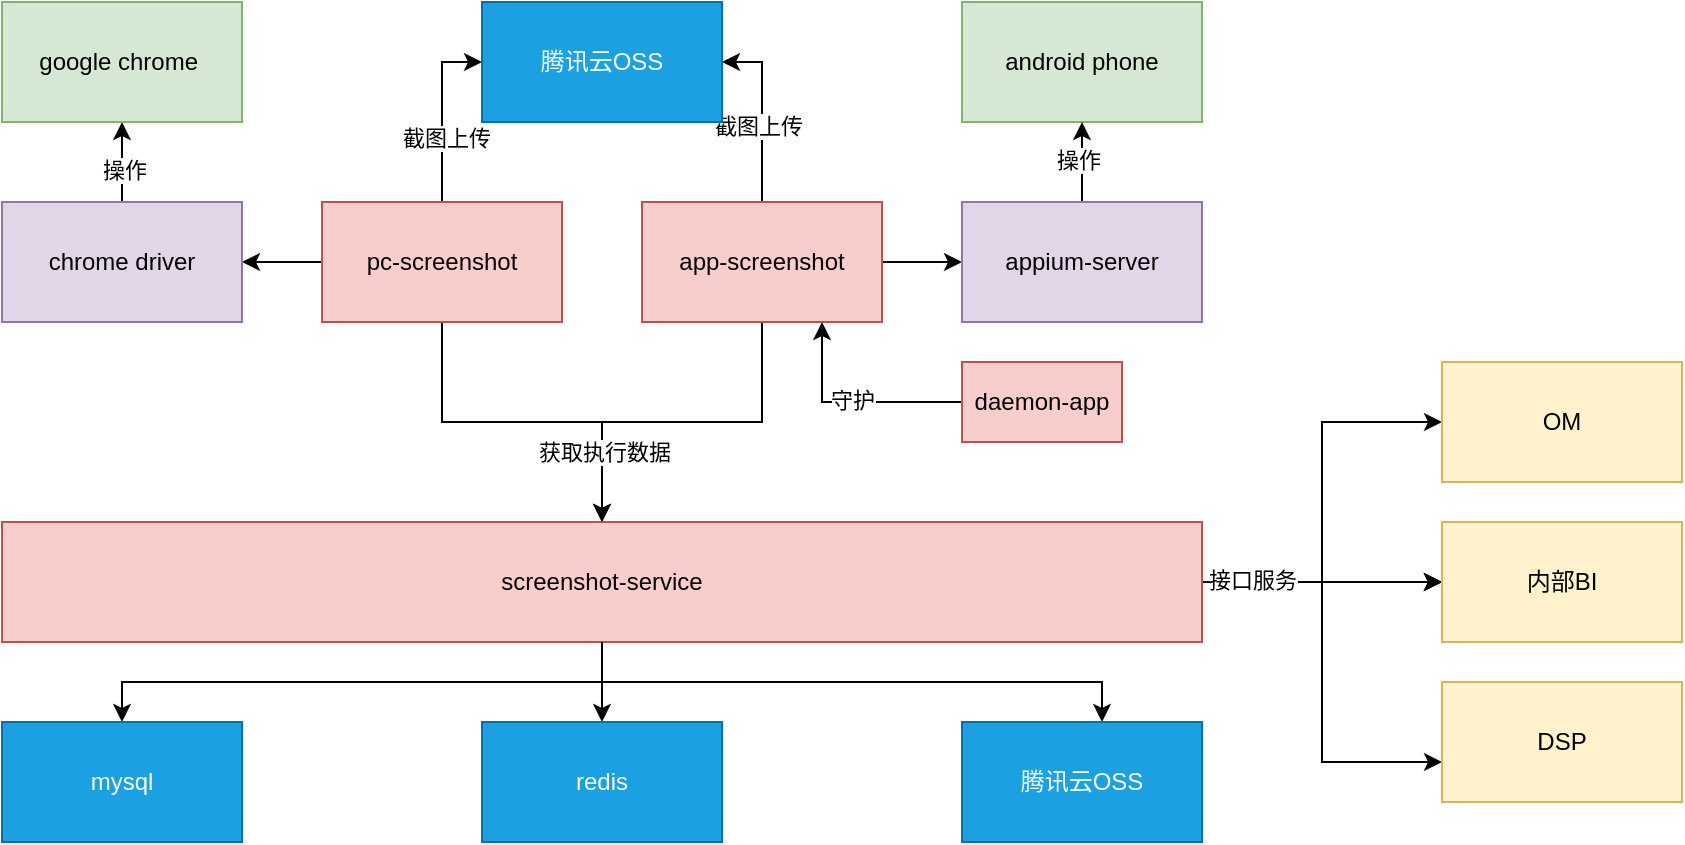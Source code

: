 <mxfile version="24.6.3" type="github">
  <diagram id="kgpKYQtTHZ0yAKxKKP6v" name="Page-1">
    <mxGraphModel dx="954" dy="581" grid="1" gridSize="10" guides="1" tooltips="1" connect="1" arrows="1" fold="1" page="1" pageScale="1" pageWidth="850" pageHeight="1100" math="0" shadow="0">
      <root>
        <mxCell id="0" />
        <mxCell id="1" parent="0" />
        <mxCell id="_ohI5Us6N1ytRp0_CfyI-19" style="edgeStyle=orthogonalEdgeStyle;rounded=0;orthogonalLoop=1;jettySize=auto;html=1;" edge="1" parent="1" source="_ohI5Us6N1ytRp0_CfyI-10" target="_ohI5Us6N1ytRp0_CfyI-3">
          <mxGeometry relative="1" as="geometry" />
        </mxCell>
        <mxCell id="_ohI5Us6N1ytRp0_CfyI-21" value="" style="edgeStyle=orthogonalEdgeStyle;rounded=0;orthogonalLoop=1;jettySize=auto;html=1;" edge="1" parent="1" source="_ohI5Us6N1ytRp0_CfyI-10" target="_ohI5Us6N1ytRp0_CfyI-20">
          <mxGeometry relative="1" as="geometry" />
        </mxCell>
        <mxCell id="_ohI5Us6N1ytRp0_CfyI-30" style="edgeStyle=orthogonalEdgeStyle;rounded=0;orthogonalLoop=1;jettySize=auto;html=1;entryX=0;entryY=0.5;entryDx=0;entryDy=0;" edge="1" parent="1" source="_ohI5Us6N1ytRp0_CfyI-10" target="_ohI5Us6N1ytRp0_CfyI-28">
          <mxGeometry relative="1" as="geometry" />
        </mxCell>
        <mxCell id="_ohI5Us6N1ytRp0_CfyI-32" value="截图上传" style="edgeLabel;html=1;align=center;verticalAlign=middle;resizable=0;points=[];" vertex="1" connectable="0" parent="_ohI5Us6N1ytRp0_CfyI-30">
          <mxGeometry x="-0.289" y="-2" relative="1" as="geometry">
            <mxPoint as="offset" />
          </mxGeometry>
        </mxCell>
        <mxCell id="_ohI5Us6N1ytRp0_CfyI-10" value="pc-screenshot" style="whiteSpace=wrap;html=1;flipH=0;flipV=1;fillColor=#f8cecc;strokeColor=#b85450;" vertex="1" parent="1">
          <mxGeometry x="320" y="140" width="120" height="60" as="geometry" />
        </mxCell>
        <mxCell id="_ohI5Us6N1ytRp0_CfyI-47" value="" style="edgeStyle=orthogonalEdgeStyle;rounded=0;orthogonalLoop=1;jettySize=auto;html=1;horizontal=0;curved=0;entryX=0;entryY=0.5;entryDx=0;entryDy=0;" edge="1" parent="1" source="_ohI5Us6N1ytRp0_CfyI-3" target="_ohI5Us6N1ytRp0_CfyI-46">
          <mxGeometry relative="1" as="geometry" />
        </mxCell>
        <mxCell id="_ohI5Us6N1ytRp0_CfyI-50" style="edgeStyle=orthogonalEdgeStyle;rounded=0;orthogonalLoop=1;jettySize=auto;html=1;" edge="1" parent="1" source="_ohI5Us6N1ytRp0_CfyI-3" target="_ohI5Us6N1ytRp0_CfyI-49">
          <mxGeometry relative="1" as="geometry" />
        </mxCell>
        <mxCell id="_ohI5Us6N1ytRp0_CfyI-52" value="" style="edgeStyle=orthogonalEdgeStyle;rounded=0;orthogonalLoop=1;jettySize=auto;html=1;" edge="1" parent="1" source="_ohI5Us6N1ytRp0_CfyI-3" target="_ohI5Us6N1ytRp0_CfyI-49">
          <mxGeometry relative="1" as="geometry" />
        </mxCell>
        <mxCell id="_ohI5Us6N1ytRp0_CfyI-54" value="" style="edgeStyle=orthogonalEdgeStyle;rounded=0;orthogonalLoop=1;jettySize=auto;html=1;" edge="1" parent="1" source="_ohI5Us6N1ytRp0_CfyI-3" target="_ohI5Us6N1ytRp0_CfyI-49">
          <mxGeometry relative="1" as="geometry" />
        </mxCell>
        <mxCell id="_ohI5Us6N1ytRp0_CfyI-56" value="" style="edgeStyle=orthogonalEdgeStyle;rounded=0;orthogonalLoop=1;jettySize=auto;html=1;" edge="1" parent="1" source="_ohI5Us6N1ytRp0_CfyI-3" target="_ohI5Us6N1ytRp0_CfyI-55">
          <mxGeometry relative="1" as="geometry">
            <Array as="points">
              <mxPoint x="820" y="330" />
              <mxPoint x="820" y="420" />
            </Array>
          </mxGeometry>
        </mxCell>
        <mxCell id="_ohI5Us6N1ytRp0_CfyI-61" value="接口服务" style="edgeLabel;html=1;align=center;verticalAlign=middle;resizable=0;points=[];" vertex="1" connectable="0" parent="_ohI5Us6N1ytRp0_CfyI-56">
          <mxGeometry x="-0.765" y="1" relative="1" as="geometry">
            <mxPoint as="offset" />
          </mxGeometry>
        </mxCell>
        <mxCell id="_ohI5Us6N1ytRp0_CfyI-58" style="edgeStyle=orthogonalEdgeStyle;rounded=0;orthogonalLoop=1;jettySize=auto;html=1;entryX=0.5;entryY=0;entryDx=0;entryDy=0;" edge="1" parent="1" source="_ohI5Us6N1ytRp0_CfyI-3" target="_ohI5Us6N1ytRp0_CfyI-34">
          <mxGeometry relative="1" as="geometry" />
        </mxCell>
        <mxCell id="_ohI5Us6N1ytRp0_CfyI-60" style="edgeStyle=orthogonalEdgeStyle;rounded=0;orthogonalLoop=1;jettySize=auto;html=1;entryX=0.5;entryY=0;entryDx=0;entryDy=0;" edge="1" parent="1" source="_ohI5Us6N1ytRp0_CfyI-3" target="_ohI5Us6N1ytRp0_CfyI-43">
          <mxGeometry relative="1" as="geometry" />
        </mxCell>
        <mxCell id="_ohI5Us6N1ytRp0_CfyI-3" value="screenshot-service" style="whiteSpace=wrap;html=1;fillColor=#f8cecc;strokeColor=#b85450;" vertex="1" parent="1">
          <mxGeometry x="160" y="300" width="600" height="60" as="geometry" />
        </mxCell>
        <mxCell id="_ohI5Us6N1ytRp0_CfyI-14" style="edgeStyle=orthogonalEdgeStyle;rounded=0;orthogonalLoop=1;jettySize=auto;html=1;entryX=0;entryY=0.5;entryDx=0;entryDy=0;" edge="1" parent="1" source="_ohI5Us6N1ytRp0_CfyI-7" target="_ohI5Us6N1ytRp0_CfyI-13">
          <mxGeometry relative="1" as="geometry" />
        </mxCell>
        <mxCell id="_ohI5Us6N1ytRp0_CfyI-17" style="edgeStyle=orthogonalEdgeStyle;rounded=0;orthogonalLoop=1;jettySize=auto;html=1;" edge="1" parent="1" source="_ohI5Us6N1ytRp0_CfyI-7" target="_ohI5Us6N1ytRp0_CfyI-3">
          <mxGeometry relative="1" as="geometry" />
        </mxCell>
        <mxCell id="_ohI5Us6N1ytRp0_CfyI-18" value="获取执行数据" style="edgeLabel;html=1;align=center;verticalAlign=middle;resizable=0;points=[];" vertex="1" connectable="0" parent="_ohI5Us6N1ytRp0_CfyI-17">
          <mxGeometry x="-0.267" y="-2" relative="1" as="geometry">
            <mxPoint x="-63" y="17" as="offset" />
          </mxGeometry>
        </mxCell>
        <mxCell id="_ohI5Us6N1ytRp0_CfyI-29" style="edgeStyle=orthogonalEdgeStyle;rounded=0;orthogonalLoop=1;jettySize=auto;html=1;entryX=1;entryY=0.5;entryDx=0;entryDy=0;" edge="1" parent="1" source="_ohI5Us6N1ytRp0_CfyI-7" target="_ohI5Us6N1ytRp0_CfyI-28">
          <mxGeometry relative="1" as="geometry" />
        </mxCell>
        <mxCell id="_ohI5Us6N1ytRp0_CfyI-33" value="截图上传" style="edgeLabel;html=1;align=center;verticalAlign=middle;resizable=0;points=[];" vertex="1" connectable="0" parent="_ohI5Us6N1ytRp0_CfyI-29">
          <mxGeometry x="-0.156" y="2" relative="1" as="geometry">
            <mxPoint as="offset" />
          </mxGeometry>
        </mxCell>
        <mxCell id="_ohI5Us6N1ytRp0_CfyI-7" value="app-screenshot" style="whiteSpace=wrap;html=1;flipH=0;flipV=1;fillColor=#f8cecc;strokeColor=#b85450;" vertex="1" parent="1">
          <mxGeometry x="480" y="140" width="120" height="60" as="geometry" />
        </mxCell>
        <mxCell id="_ohI5Us6N1ytRp0_CfyI-15" value="android phone" style="whiteSpace=wrap;html=1;flipH=0;flipV=1;fillColor=#d5e8d4;strokeColor=#82b366;" vertex="1" parent="1">
          <mxGeometry x="640" y="40" width="120" height="60" as="geometry" />
        </mxCell>
        <mxCell id="_ohI5Us6N1ytRp0_CfyI-16" value="" style="edgeStyle=orthogonalEdgeStyle;rounded=0;orthogonalLoop=1;jettySize=auto;html=1;" edge="1" parent="1" source="_ohI5Us6N1ytRp0_CfyI-13" target="_ohI5Us6N1ytRp0_CfyI-15">
          <mxGeometry relative="1" as="geometry" />
        </mxCell>
        <mxCell id="_ohI5Us6N1ytRp0_CfyI-25" value="操作" style="edgeLabel;html=1;align=center;verticalAlign=middle;resizable=0;points=[];" vertex="1" connectable="0" parent="_ohI5Us6N1ytRp0_CfyI-16">
          <mxGeometry x="0.05" y="2" relative="1" as="geometry">
            <mxPoint as="offset" />
          </mxGeometry>
        </mxCell>
        <mxCell id="_ohI5Us6N1ytRp0_CfyI-23" value="" style="edgeStyle=orthogonalEdgeStyle;rounded=0;orthogonalLoop=1;jettySize=auto;html=1;" edge="1" parent="1" source="_ohI5Us6N1ytRp0_CfyI-20" target="_ohI5Us6N1ytRp0_CfyI-22">
          <mxGeometry relative="1" as="geometry" />
        </mxCell>
        <mxCell id="_ohI5Us6N1ytRp0_CfyI-24" value="操作" style="edgeLabel;html=1;align=center;verticalAlign=middle;resizable=0;points=[];" vertex="1" connectable="0" parent="_ohI5Us6N1ytRp0_CfyI-23">
          <mxGeometry x="-0.2" y="-1" relative="1" as="geometry">
            <mxPoint as="offset" />
          </mxGeometry>
        </mxCell>
        <mxCell id="_ohI5Us6N1ytRp0_CfyI-20" value="chrome driver" style="whiteSpace=wrap;html=1;flipH=0;flipV=1;fillColor=#e1d5e7;strokeColor=#9673a6;" vertex="1" parent="1">
          <mxGeometry x="160" y="140" width="120" height="60" as="geometry" />
        </mxCell>
        <mxCell id="_ohI5Us6N1ytRp0_CfyI-22" value="google chrome&amp;nbsp;" style="whiteSpace=wrap;html=1;fillColor=#d5e8d4;strokeColor=#82b366;" vertex="1" parent="1">
          <mxGeometry x="160" y="40" width="120" height="60" as="geometry" />
        </mxCell>
        <mxCell id="_ohI5Us6N1ytRp0_CfyI-28" value="腾讯云OSS" style="whiteSpace=wrap;html=1;fillColor=#1ba1e2;fontColor=#ffffff;strokeColor=#006EAF;" vertex="1" parent="1">
          <mxGeometry x="400" y="40" width="120" height="60" as="geometry" />
        </mxCell>
        <mxCell id="_ohI5Us6N1ytRp0_CfyI-34" value="mysql" style="whiteSpace=wrap;html=1;fillColor=#1ba1e2;fontColor=#ffffff;strokeColor=#006EAF;" vertex="1" parent="1">
          <mxGeometry x="160" y="400" width="120" height="60" as="geometry" />
        </mxCell>
        <mxCell id="_ohI5Us6N1ytRp0_CfyI-40" style="edgeStyle=orthogonalEdgeStyle;rounded=0;orthogonalLoop=1;jettySize=auto;html=1;exitX=0;exitY=0.5;exitDx=0;exitDy=0;entryX=0.75;entryY=1;entryDx=0;entryDy=0;" edge="1" parent="1" source="_ohI5Us6N1ytRp0_CfyI-38" target="_ohI5Us6N1ytRp0_CfyI-7">
          <mxGeometry relative="1" as="geometry">
            <Array as="points">
              <mxPoint x="570" y="240" />
            </Array>
          </mxGeometry>
        </mxCell>
        <mxCell id="_ohI5Us6N1ytRp0_CfyI-42" value="守护" style="edgeLabel;html=1;align=center;verticalAlign=middle;resizable=0;points=[];" vertex="1" connectable="0" parent="_ohI5Us6N1ytRp0_CfyI-40">
          <mxGeometry y="-1" relative="1" as="geometry">
            <mxPoint as="offset" />
          </mxGeometry>
        </mxCell>
        <mxCell id="_ohI5Us6N1ytRp0_CfyI-43" value="redis" style="whiteSpace=wrap;html=1;fillColor=#1ba1e2;fontColor=#ffffff;strokeColor=#006EAF;" vertex="1" parent="1">
          <mxGeometry x="400" y="400" width="120" height="60" as="geometry" />
        </mxCell>
        <mxCell id="_ohI5Us6N1ytRp0_CfyI-44" style="edgeStyle=orthogonalEdgeStyle;rounded=0;orthogonalLoop=1;jettySize=auto;html=1;" edge="1" parent="1" source="_ohI5Us6N1ytRp0_CfyI-3">
          <mxGeometry relative="1" as="geometry">
            <mxPoint x="710" y="400" as="targetPoint" />
            <Array as="points">
              <mxPoint x="460" y="380" />
              <mxPoint x="710" y="380" />
            </Array>
          </mxGeometry>
        </mxCell>
        <mxCell id="_ohI5Us6N1ytRp0_CfyI-46" value="OM" style="whiteSpace=wrap;html=1;fillColor=#fff2cc;strokeColor=#d6b656;" vertex="1" parent="1">
          <mxGeometry x="880" y="220" width="120" height="60" as="geometry" />
        </mxCell>
        <mxCell id="_ohI5Us6N1ytRp0_CfyI-49" value="内部BI" style="whiteSpace=wrap;html=1;fillColor=#fff2cc;strokeColor=#d6b656;" vertex="1" parent="1">
          <mxGeometry x="880" y="300" width="120" height="60" as="geometry" />
        </mxCell>
        <mxCell id="_ohI5Us6N1ytRp0_CfyI-55" value="DSP" style="whiteSpace=wrap;html=1;fillColor=#fff2cc;strokeColor=#d6b656;" vertex="1" parent="1">
          <mxGeometry x="880" y="380" width="120" height="60" as="geometry" />
        </mxCell>
        <mxCell id="_ohI5Us6N1ytRp0_CfyI-13" value="appium-server" style="whiteSpace=wrap;html=1;flipH=0;flipV=1;fillColor=#e1d5e7;strokeColor=#9673a6;" vertex="1" parent="1">
          <mxGeometry x="640" y="140" width="120" height="60" as="geometry" />
        </mxCell>
        <mxCell id="_ohI5Us6N1ytRp0_CfyI-38" value="daemon-app" style="whiteSpace=wrap;html=1;fillColor=#f8cecc;strokeColor=#b85450;" vertex="1" parent="1">
          <mxGeometry x="640" y="220" width="80" height="40" as="geometry" />
        </mxCell>
        <mxCell id="_ohI5Us6N1ytRp0_CfyI-59" value="腾讯云OSS" style="whiteSpace=wrap;html=1;fillColor=#1ba1e2;fontColor=#ffffff;strokeColor=#006EAF;" vertex="1" parent="1">
          <mxGeometry x="640" y="400" width="120" height="60" as="geometry" />
        </mxCell>
      </root>
    </mxGraphModel>
  </diagram>
</mxfile>
